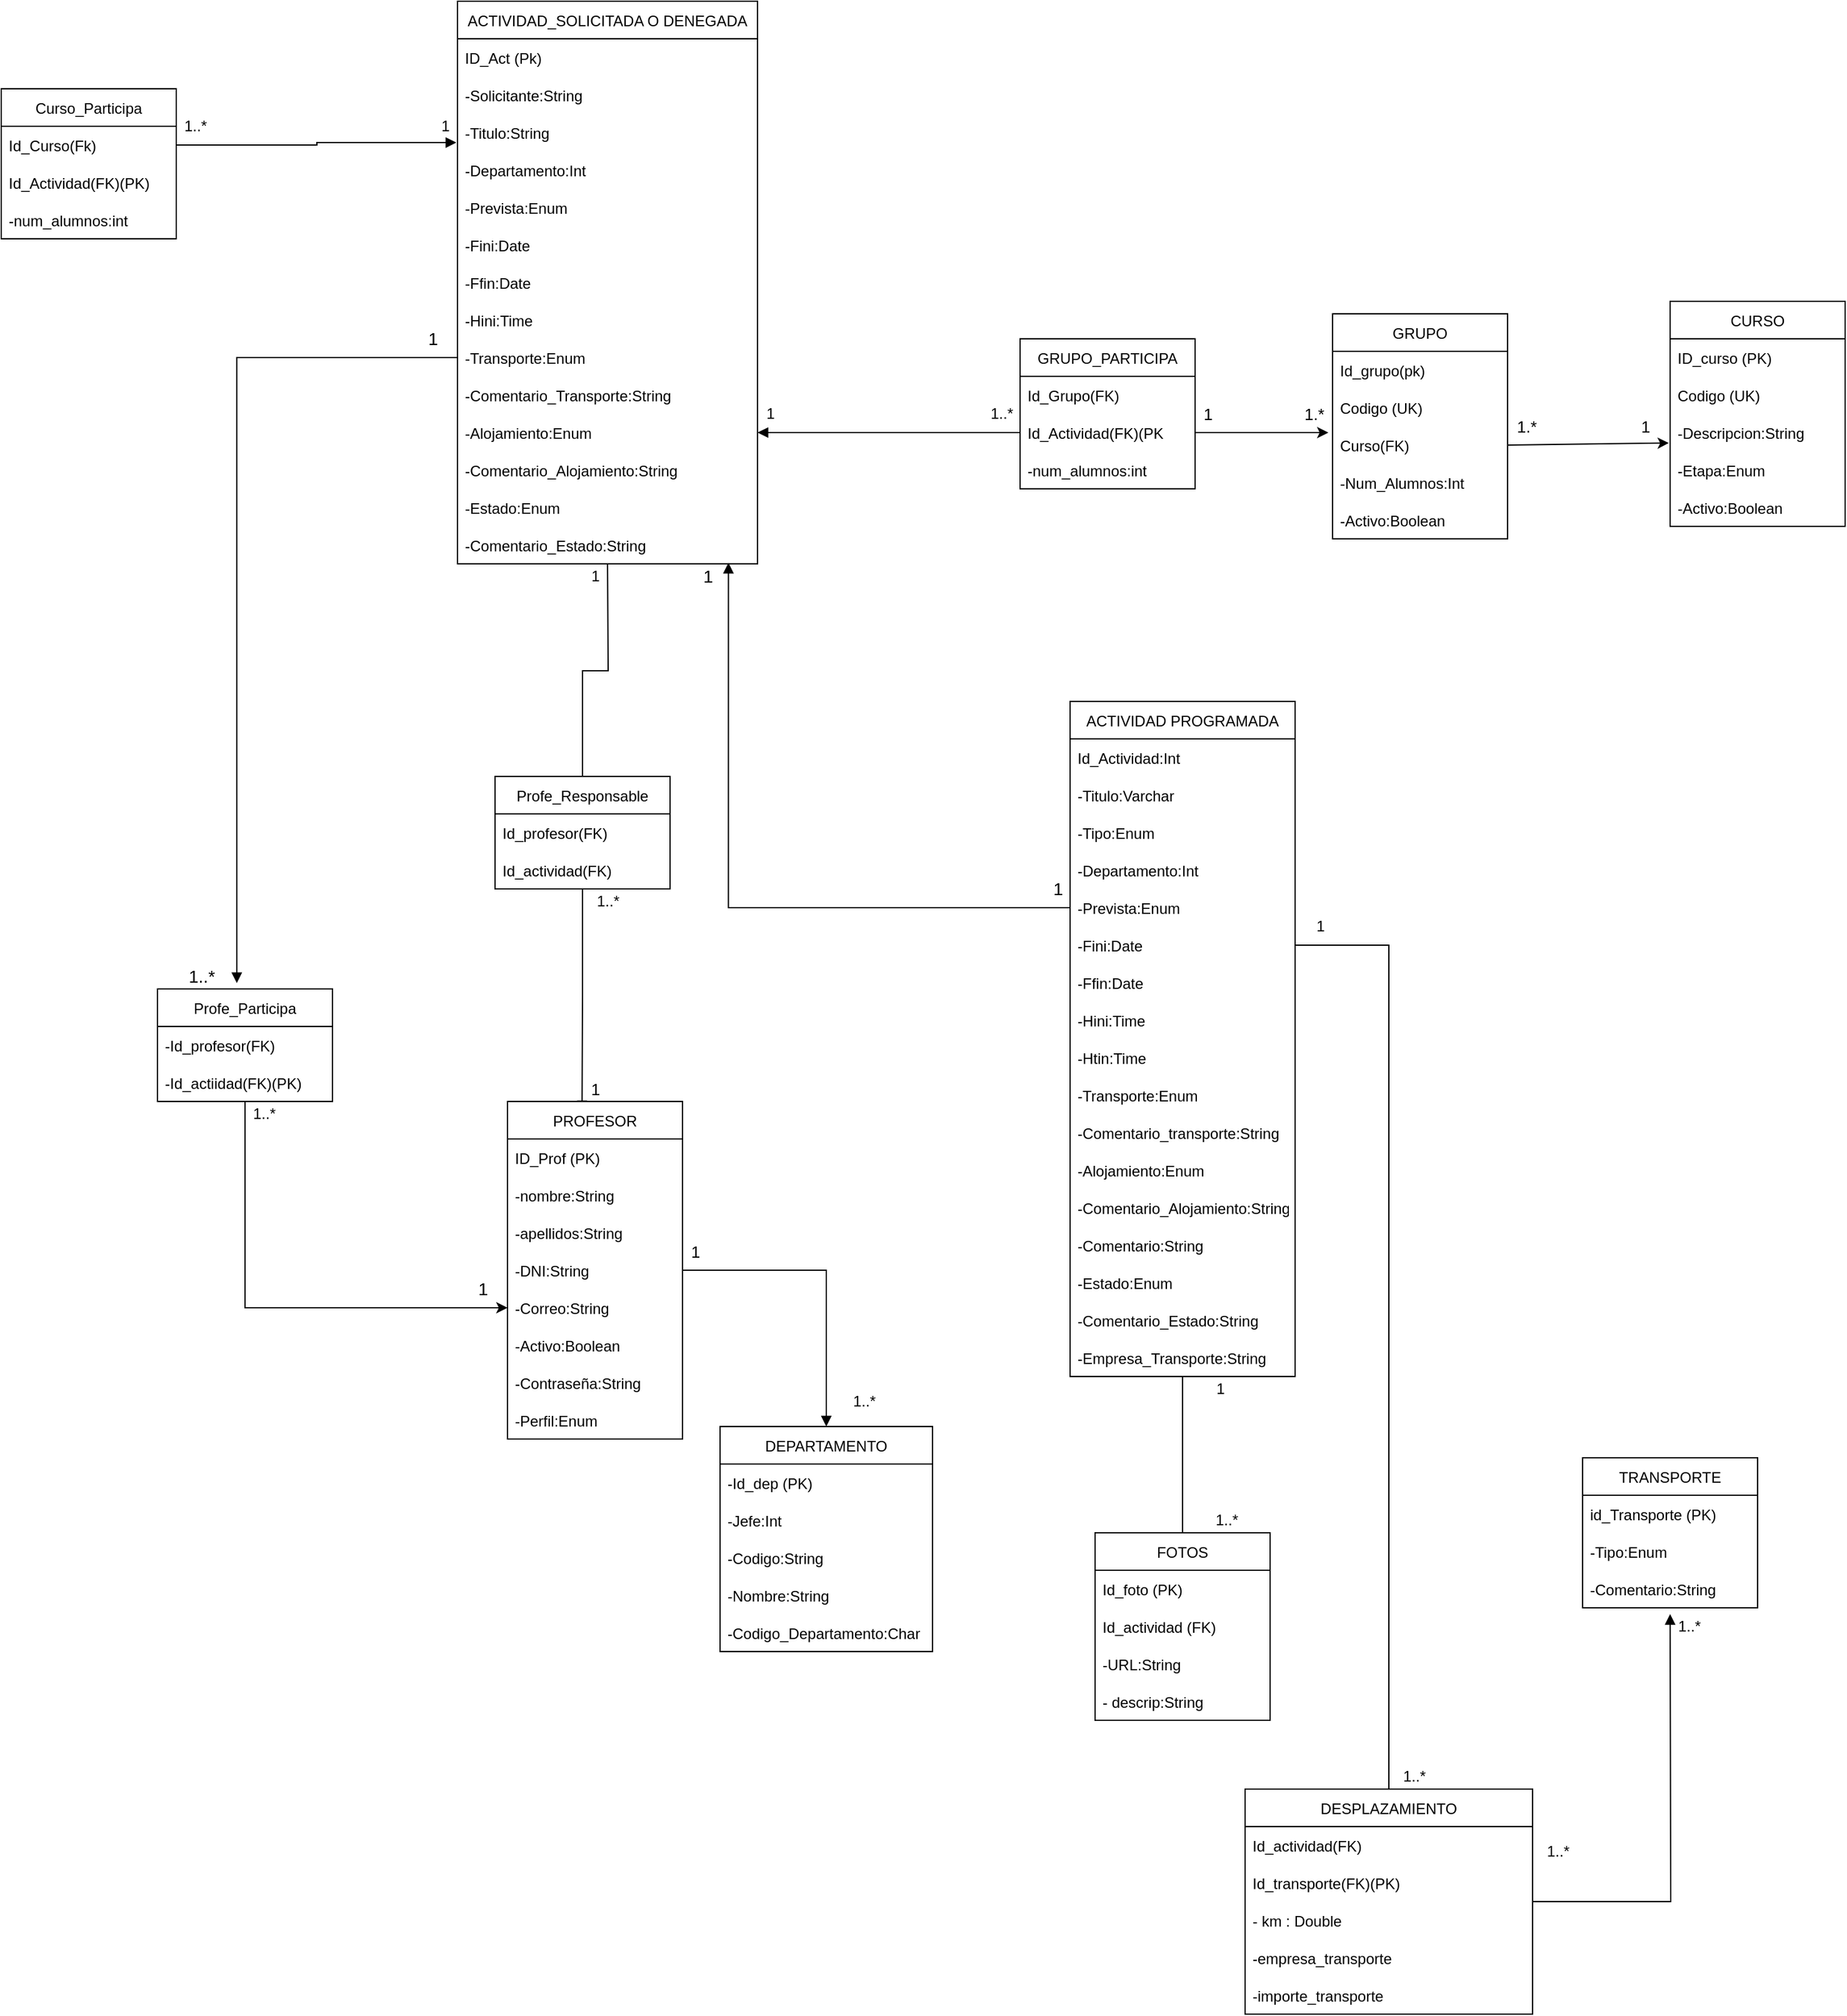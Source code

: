 <mxfile version="19.0.2" type="device"><diagram id="EcZfbgqCAucxASteWoB8" name="Página-1"><mxGraphModel dx="1382" dy="2080" grid="1" gridSize="10" guides="1" tooltips="1" connect="1" arrows="1" fold="1" page="1" pageScale="1" pageWidth="827" pageHeight="1169" math="0" shadow="0"><root><mxCell id="0"/><mxCell id="1" parent="0"/><mxCell id="UGk1fbflg4yQN965mYLT-1" value="PROFESOR" style="swimlane;fontStyle=0;childLayout=stackLayout;horizontal=1;startSize=30;horizontalStack=0;resizeParent=1;resizeParentMax=0;resizeLast=0;collapsible=1;marginBottom=0;" parent="1" vertex="1"><mxGeometry x="-60" y="390" width="140" height="270" as="geometry"/></mxCell><mxCell id="UGk1fbflg4yQN965mYLT-2" value="ID_Prof (PK)" style="text;strokeColor=none;fillColor=none;align=left;verticalAlign=middle;spacingLeft=4;spacingRight=4;overflow=hidden;points=[[0,0.5],[1,0.5]];portConstraint=eastwest;rotatable=0;" parent="UGk1fbflg4yQN965mYLT-1" vertex="1"><mxGeometry y="30" width="140" height="30" as="geometry"/></mxCell><mxCell id="UGk1fbflg4yQN965mYLT-3" value="-nombre:String" style="text;strokeColor=none;fillColor=none;align=left;verticalAlign=middle;spacingLeft=4;spacingRight=4;overflow=hidden;points=[[0,0.5],[1,0.5]];portConstraint=eastwest;rotatable=0;" parent="UGk1fbflg4yQN965mYLT-1" vertex="1"><mxGeometry y="60" width="140" height="30" as="geometry"/></mxCell><mxCell id="UGk1fbflg4yQN965mYLT-4" value="-apellidos:String" style="text;strokeColor=none;fillColor=none;align=left;verticalAlign=middle;spacingLeft=4;spacingRight=4;overflow=hidden;points=[[0,0.5],[1,0.5]];portConstraint=eastwest;rotatable=0;" parent="UGk1fbflg4yQN965mYLT-1" vertex="1"><mxGeometry y="90" width="140" height="30" as="geometry"/></mxCell><mxCell id="UGk1fbflg4yQN965mYLT-5" value="-DNI:String" style="text;strokeColor=none;fillColor=none;align=left;verticalAlign=middle;spacingLeft=4;spacingRight=4;overflow=hidden;points=[[0,0.5],[1,0.5]];portConstraint=eastwest;rotatable=0;" parent="UGk1fbflg4yQN965mYLT-1" vertex="1"><mxGeometry y="120" width="140" height="30" as="geometry"/></mxCell><mxCell id="UGk1fbflg4yQN965mYLT-6" value="-Correo:String" style="text;strokeColor=none;fillColor=none;align=left;verticalAlign=middle;spacingLeft=4;spacingRight=4;overflow=hidden;points=[[0,0.5],[1,0.5]];portConstraint=eastwest;rotatable=0;" parent="UGk1fbflg4yQN965mYLT-1" vertex="1"><mxGeometry y="150" width="140" height="30" as="geometry"/></mxCell><mxCell id="_Gq_29RpFQbnbhVednfR-95" value="-Activo:Boolean" style="text;strokeColor=none;fillColor=none;align=left;verticalAlign=middle;spacingLeft=4;spacingRight=4;overflow=hidden;points=[[0,0.5],[1,0.5]];portConstraint=eastwest;rotatable=0;" parent="UGk1fbflg4yQN965mYLT-1" vertex="1"><mxGeometry y="180" width="140" height="30" as="geometry"/></mxCell><mxCell id="_Gq_29RpFQbnbhVednfR-96" value="-Contraseña:String" style="text;strokeColor=none;fillColor=none;align=left;verticalAlign=middle;spacingLeft=4;spacingRight=4;overflow=hidden;points=[[0,0.5],[1,0.5]];portConstraint=eastwest;rotatable=0;" parent="UGk1fbflg4yQN965mYLT-1" vertex="1"><mxGeometry y="210" width="140" height="30" as="geometry"/></mxCell><mxCell id="_Gq_29RpFQbnbhVednfR-97" value="-Perfil:Enum" style="text;strokeColor=none;fillColor=none;align=left;verticalAlign=middle;spacingLeft=4;spacingRight=4;overflow=hidden;points=[[0,0.5],[1,0.5]];portConstraint=eastwest;rotatable=0;" parent="UGk1fbflg4yQN965mYLT-1" vertex="1"><mxGeometry y="240" width="140" height="30" as="geometry"/></mxCell><mxCell id="UGk1fbflg4yQN965mYLT-7" value="DEPARTAMENTO" style="swimlane;fontStyle=0;childLayout=stackLayout;horizontal=1;startSize=30;horizontalStack=0;resizeParent=1;resizeParentMax=0;resizeLast=0;collapsible=1;marginBottom=0;" parent="1" vertex="1"><mxGeometry x="110" y="650" width="170" height="180" as="geometry"/></mxCell><mxCell id="UGk1fbflg4yQN965mYLT-8" value="-Id_dep (PK)" style="text;strokeColor=none;fillColor=none;align=left;verticalAlign=middle;spacingLeft=4;spacingRight=4;overflow=hidden;points=[[0,0.5],[1,0.5]];portConstraint=eastwest;rotatable=0;" parent="UGk1fbflg4yQN965mYLT-7" vertex="1"><mxGeometry y="30" width="170" height="30" as="geometry"/></mxCell><mxCell id="_Gq_29RpFQbnbhVednfR-139" value="-Jefe:Int" style="text;strokeColor=none;fillColor=none;align=left;verticalAlign=middle;spacingLeft=4;spacingRight=4;overflow=hidden;points=[[0,0.5],[1,0.5]];portConstraint=eastwest;rotatable=0;" parent="UGk1fbflg4yQN965mYLT-7" vertex="1"><mxGeometry y="60" width="170" height="30" as="geometry"/></mxCell><mxCell id="UGk1fbflg4yQN965mYLT-9" value="-Codigo:String" style="text;strokeColor=none;fillColor=none;align=left;verticalAlign=middle;spacingLeft=4;spacingRight=4;overflow=hidden;points=[[0,0.5],[1,0.5]];portConstraint=eastwest;rotatable=0;" parent="UGk1fbflg4yQN965mYLT-7" vertex="1"><mxGeometry y="90" width="170" height="30" as="geometry"/></mxCell><mxCell id="UGk1fbflg4yQN965mYLT-10" value="-Nombre:String" style="text;strokeColor=none;fillColor=none;align=left;verticalAlign=middle;spacingLeft=4;spacingRight=4;overflow=hidden;points=[[0,0.5],[1,0.5]];portConstraint=eastwest;rotatable=0;" parent="UGk1fbflg4yQN965mYLT-7" vertex="1"><mxGeometry y="120" width="170" height="30" as="geometry"/></mxCell><mxCell id="_Gq_29RpFQbnbhVednfR-137" value="-Codigo_Departamento:Char" style="text;strokeColor=none;fillColor=none;align=left;verticalAlign=middle;spacingLeft=4;spacingRight=4;overflow=hidden;points=[[0,0.5],[1,0.5]];portConstraint=eastwest;rotatable=0;" parent="UGk1fbflg4yQN965mYLT-7" vertex="1"><mxGeometry y="150" width="170" height="30" as="geometry"/></mxCell><mxCell id="UGk1fbflg4yQN965mYLT-11" value="GRUPO" style="swimlane;fontStyle=0;childLayout=stackLayout;horizontal=1;startSize=30;horizontalStack=0;resizeParent=1;resizeParentMax=0;resizeLast=0;collapsible=1;marginBottom=0;" parent="1" vertex="1"><mxGeometry x="600" y="-240" width="140" height="180" as="geometry"/></mxCell><mxCell id="UGk1fbflg4yQN965mYLT-13" value="Id_grupo(pk)" style="text;strokeColor=none;fillColor=none;align=left;verticalAlign=middle;spacingLeft=4;spacingRight=4;overflow=hidden;points=[[0,0.5],[1,0.5]];portConstraint=eastwest;rotatable=0;" parent="UGk1fbflg4yQN965mYLT-11" vertex="1"><mxGeometry y="30" width="140" height="30" as="geometry"/></mxCell><mxCell id="UGk1fbflg4yQN965mYLT-12" value="Codigo (UK)" style="text;strokeColor=none;fillColor=none;align=left;verticalAlign=middle;spacingLeft=4;spacingRight=4;overflow=hidden;points=[[0,0.5],[1,0.5]];portConstraint=eastwest;rotatable=0;" parent="UGk1fbflg4yQN965mYLT-11" vertex="1"><mxGeometry y="60" width="140" height="30" as="geometry"/></mxCell><mxCell id="_Gq_29RpFQbnbhVednfR-146" value="Curso(FK)" style="text;strokeColor=none;fillColor=none;align=left;verticalAlign=middle;spacingLeft=4;spacingRight=4;overflow=hidden;points=[[0,0.5],[1,0.5]];portConstraint=eastwest;rotatable=0;" parent="UGk1fbflg4yQN965mYLT-11" vertex="1"><mxGeometry y="90" width="140" height="30" as="geometry"/></mxCell><mxCell id="UGk1fbflg4yQN965mYLT-14" value="-Num_Alumnos:Int" style="text;strokeColor=none;fillColor=none;align=left;verticalAlign=middle;spacingLeft=4;spacingRight=4;overflow=hidden;points=[[0,0.5],[1,0.5]];portConstraint=eastwest;rotatable=0;" parent="UGk1fbflg4yQN965mYLT-11" vertex="1"><mxGeometry y="120" width="140" height="30" as="geometry"/></mxCell><mxCell id="_Gq_29RpFQbnbhVednfR-147" value="-Activo:Boolean" style="text;strokeColor=none;fillColor=none;align=left;verticalAlign=middle;spacingLeft=4;spacingRight=4;overflow=hidden;points=[[0,0.5],[1,0.5]];portConstraint=eastwest;rotatable=0;" parent="UGk1fbflg4yQN965mYLT-11" vertex="1"><mxGeometry y="150" width="140" height="30" as="geometry"/></mxCell><mxCell id="UGk1fbflg4yQN965mYLT-15" value="CURSO" style="swimlane;fontStyle=0;childLayout=stackLayout;horizontal=1;startSize=30;horizontalStack=0;resizeParent=1;resizeParentMax=0;resizeLast=0;collapsible=1;marginBottom=0;" parent="1" vertex="1"><mxGeometry x="870" y="-250" width="140" height="180" as="geometry"/></mxCell><mxCell id="UGk1fbflg4yQN965mYLT-16" value="ID_curso (PK)" style="text;strokeColor=none;fillColor=none;align=left;verticalAlign=middle;spacingLeft=4;spacingRight=4;overflow=hidden;points=[[0,0.5],[1,0.5]];portConstraint=eastwest;rotatable=0;" parent="UGk1fbflg4yQN965mYLT-15" vertex="1"><mxGeometry y="30" width="140" height="30" as="geometry"/></mxCell><mxCell id="UGk1fbflg4yQN965mYLT-17" value="Codigo (UK)" style="text;strokeColor=none;fillColor=none;align=left;verticalAlign=middle;spacingLeft=4;spacingRight=4;overflow=hidden;points=[[0,0.5],[1,0.5]];portConstraint=eastwest;rotatable=0;" parent="UGk1fbflg4yQN965mYLT-15" vertex="1"><mxGeometry y="60" width="140" height="30" as="geometry"/></mxCell><mxCell id="UGk1fbflg4yQN965mYLT-18" value="-Descripcion:String" style="text;strokeColor=none;fillColor=none;align=left;verticalAlign=middle;spacingLeft=4;spacingRight=4;overflow=hidden;points=[[0,0.5],[1,0.5]];portConstraint=eastwest;rotatable=0;" parent="UGk1fbflg4yQN965mYLT-15" vertex="1"><mxGeometry y="90" width="140" height="30" as="geometry"/></mxCell><mxCell id="UGk1fbflg4yQN965mYLT-19" value="-Etapa:Enum" style="text;strokeColor=none;fillColor=none;align=left;verticalAlign=middle;spacingLeft=4;spacingRight=4;overflow=hidden;points=[[0,0.5],[1,0.5]];portConstraint=eastwest;rotatable=0;" parent="UGk1fbflg4yQN965mYLT-15" vertex="1"><mxGeometry y="120" width="140" height="30" as="geometry"/></mxCell><mxCell id="UGk1fbflg4yQN965mYLT-20" value="-Activo:Boolean" style="text;strokeColor=none;fillColor=none;align=left;verticalAlign=middle;spacingLeft=4;spacingRight=4;overflow=hidden;points=[[0,0.5],[1,0.5]];portConstraint=eastwest;rotatable=0;" parent="UGk1fbflg4yQN965mYLT-15" vertex="1"><mxGeometry y="150" width="140" height="30" as="geometry"/></mxCell><mxCell id="eqhgm3CkUmSoKI1QWdlU-21" style="edgeStyle=none;rounded=0;orthogonalLoop=1;jettySize=auto;html=1;entryX=0.5;entryY=0;entryDx=0;entryDy=0;endArrow=baseDash;endFill=0;" edge="1" parent="1" source="UGk1fbflg4yQN965mYLT-22" target="UGk1fbflg4yQN965mYLT-74"><mxGeometry relative="1" as="geometry"/></mxCell><mxCell id="UGk1fbflg4yQN965mYLT-22" value="ACTIVIDAD PROGRAMADA" style="swimlane;fontStyle=0;childLayout=stackLayout;horizontal=1;startSize=30;horizontalStack=0;resizeParent=1;resizeParentMax=0;resizeLast=0;collapsible=1;marginBottom=0;" parent="1" vertex="1"><mxGeometry x="390" y="70" width="180" height="540" as="geometry"/></mxCell><mxCell id="UGk1fbflg4yQN965mYLT-23" value="Id_Actividad:Int" style="text;strokeColor=none;fillColor=none;align=left;verticalAlign=middle;spacingLeft=4;spacingRight=4;overflow=hidden;points=[[0,0.5],[1,0.5]];portConstraint=eastwest;rotatable=0;" parent="UGk1fbflg4yQN965mYLT-22" vertex="1"><mxGeometry y="30" width="180" height="30" as="geometry"/></mxCell><mxCell id="UGk1fbflg4yQN965mYLT-24" value="-Titulo:Varchar" style="text;strokeColor=none;fillColor=none;align=left;verticalAlign=middle;spacingLeft=4;spacingRight=4;overflow=hidden;points=[[0,0.5],[1,0.5]];portConstraint=eastwest;rotatable=0;" parent="UGk1fbflg4yQN965mYLT-22" vertex="1"><mxGeometry y="60" width="180" height="30" as="geometry"/></mxCell><mxCell id="UGk1fbflg4yQN965mYLT-25" value="-Tipo:Enum" style="text;strokeColor=none;fillColor=none;align=left;verticalAlign=middle;spacingLeft=4;spacingRight=4;overflow=hidden;points=[[0,0.5],[1,0.5]];portConstraint=eastwest;rotatable=0;" parent="UGk1fbflg4yQN965mYLT-22" vertex="1"><mxGeometry y="90" width="180" height="30" as="geometry"/></mxCell><mxCell id="UGk1fbflg4yQN965mYLT-26" value="-Departamento:Int" style="text;strokeColor=none;fillColor=none;align=left;verticalAlign=middle;spacingLeft=4;spacingRight=4;overflow=hidden;points=[[0,0.5],[1,0.5]];portConstraint=eastwest;rotatable=0;" parent="UGk1fbflg4yQN965mYLT-22" vertex="1"><mxGeometry y="120" width="180" height="30" as="geometry"/></mxCell><mxCell id="_Gq_29RpFQbnbhVednfR-114" value="-Prevista:Enum" style="text;strokeColor=none;fillColor=none;align=left;verticalAlign=middle;spacingLeft=4;spacingRight=4;overflow=hidden;points=[[0,0.5],[1,0.5]];portConstraint=eastwest;rotatable=0;" parent="UGk1fbflg4yQN965mYLT-22" vertex="1"><mxGeometry y="150" width="180" height="30" as="geometry"/></mxCell><mxCell id="_Gq_29RpFQbnbhVednfR-85" value="-Fini:Date" style="text;strokeColor=none;fillColor=none;align=left;verticalAlign=middle;spacingLeft=4;spacingRight=4;overflow=hidden;points=[[0,0.5],[1,0.5]];portConstraint=eastwest;rotatable=0;" parent="UGk1fbflg4yQN965mYLT-22" vertex="1"><mxGeometry y="180" width="180" height="30" as="geometry"/></mxCell><mxCell id="_Gq_29RpFQbnbhVednfR-115" value="-Ffin:Date" style="text;strokeColor=none;fillColor=none;align=left;verticalAlign=middle;spacingLeft=4;spacingRight=4;overflow=hidden;points=[[0,0.5],[1,0.5]];portConstraint=eastwest;rotatable=0;" parent="UGk1fbflg4yQN965mYLT-22" vertex="1"><mxGeometry y="210" width="180" height="30" as="geometry"/></mxCell><mxCell id="_Gq_29RpFQbnbhVednfR-116" value="-Hini:Time" style="text;strokeColor=none;fillColor=none;align=left;verticalAlign=middle;spacingLeft=4;spacingRight=4;overflow=hidden;points=[[0,0.5],[1,0.5]];portConstraint=eastwest;rotatable=0;" parent="UGk1fbflg4yQN965mYLT-22" vertex="1"><mxGeometry y="240" width="180" height="30" as="geometry"/></mxCell><mxCell id="_Gq_29RpFQbnbhVednfR-119" value="-Htin:Time" style="text;strokeColor=none;fillColor=none;align=left;verticalAlign=middle;spacingLeft=4;spacingRight=4;overflow=hidden;points=[[0,0.5],[1,0.5]];portConstraint=eastwest;rotatable=0;" parent="UGk1fbflg4yQN965mYLT-22" vertex="1"><mxGeometry y="270" width="180" height="30" as="geometry"/></mxCell><mxCell id="_Gq_29RpFQbnbhVednfR-120" value="-Transporte:Enum" style="text;strokeColor=none;fillColor=none;align=left;verticalAlign=middle;spacingLeft=4;spacingRight=4;overflow=hidden;points=[[0,0.5],[1,0.5]];portConstraint=eastwest;rotatable=0;" parent="UGk1fbflg4yQN965mYLT-22" vertex="1"><mxGeometry y="300" width="180" height="30" as="geometry"/></mxCell><mxCell id="_Gq_29RpFQbnbhVednfR-121" value="-Comentario_transporte:String" style="text;strokeColor=none;fillColor=none;align=left;verticalAlign=middle;spacingLeft=4;spacingRight=4;overflow=hidden;points=[[0,0.5],[1,0.5]];portConstraint=eastwest;rotatable=0;" parent="UGk1fbflg4yQN965mYLT-22" vertex="1"><mxGeometry y="330" width="180" height="30" as="geometry"/></mxCell><mxCell id="_Gq_29RpFQbnbhVednfR-122" value="-Alojamiento:Enum" style="text;strokeColor=none;fillColor=none;align=left;verticalAlign=middle;spacingLeft=4;spacingRight=4;overflow=hidden;points=[[0,0.5],[1,0.5]];portConstraint=eastwest;rotatable=0;" parent="UGk1fbflg4yQN965mYLT-22" vertex="1"><mxGeometry y="360" width="180" height="30" as="geometry"/></mxCell><mxCell id="_Gq_29RpFQbnbhVednfR-123" value="-Comentario_Alojamiento:String" style="text;strokeColor=none;fillColor=none;align=left;verticalAlign=middle;spacingLeft=4;spacingRight=4;overflow=hidden;points=[[0,0.5],[1,0.5]];portConstraint=eastwest;rotatable=0;" parent="UGk1fbflg4yQN965mYLT-22" vertex="1"><mxGeometry y="390" width="180" height="30" as="geometry"/></mxCell><mxCell id="_Gq_29RpFQbnbhVednfR-124" value="-Comentario:String" style="text;strokeColor=none;fillColor=none;align=left;verticalAlign=middle;spacingLeft=4;spacingRight=4;overflow=hidden;points=[[0,0.5],[1,0.5]];portConstraint=eastwest;rotatable=0;" parent="UGk1fbflg4yQN965mYLT-22" vertex="1"><mxGeometry y="420" width="180" height="30" as="geometry"/></mxCell><mxCell id="_Gq_29RpFQbnbhVednfR-125" value="-Estado:Enum" style="text;strokeColor=none;fillColor=none;align=left;verticalAlign=middle;spacingLeft=4;spacingRight=4;overflow=hidden;points=[[0,0.5],[1,0.5]];portConstraint=eastwest;rotatable=0;" parent="UGk1fbflg4yQN965mYLT-22" vertex="1"><mxGeometry y="450" width="180" height="30" as="geometry"/></mxCell><mxCell id="_Gq_29RpFQbnbhVednfR-126" value="-Comentario_Estado:String" style="text;strokeColor=none;fillColor=none;align=left;verticalAlign=middle;spacingLeft=4;spacingRight=4;overflow=hidden;points=[[0,0.5],[1,0.5]];portConstraint=eastwest;rotatable=0;" parent="UGk1fbflg4yQN965mYLT-22" vertex="1"><mxGeometry y="480" width="180" height="30" as="geometry"/></mxCell><mxCell id="_Gq_29RpFQbnbhVednfR-127" value="-Empresa_Transporte:String" style="text;strokeColor=none;fillColor=none;align=left;verticalAlign=middle;spacingLeft=4;spacingRight=4;overflow=hidden;points=[[0,0.5],[1,0.5]];portConstraint=eastwest;rotatable=0;" parent="UGk1fbflg4yQN965mYLT-22" vertex="1"><mxGeometry y="510" width="180" height="30" as="geometry"/></mxCell><mxCell id="UGk1fbflg4yQN965mYLT-28" value="TRANSPORTE" style="swimlane;fontStyle=0;childLayout=stackLayout;horizontal=1;startSize=30;horizontalStack=0;resizeParent=1;resizeParentMax=0;resizeLast=0;collapsible=1;marginBottom=0;" parent="1" vertex="1"><mxGeometry x="800" y="675" width="140" height="120" as="geometry"/></mxCell><mxCell id="UGk1fbflg4yQN965mYLT-48" value="id_Transporte (PK)" style="text;strokeColor=none;fillColor=none;align=left;verticalAlign=middle;spacingLeft=4;spacingRight=4;overflow=hidden;points=[[0,0.5],[1,0.5]];portConstraint=eastwest;rotatable=0;" parent="UGk1fbflg4yQN965mYLT-28" vertex="1"><mxGeometry y="30" width="140" height="30" as="geometry"/></mxCell><mxCell id="UGk1fbflg4yQN965mYLT-49" value="-Tipo:Enum" style="text;strokeColor=none;fillColor=none;align=left;verticalAlign=middle;spacingLeft=4;spacingRight=4;overflow=hidden;points=[[0,0.5],[1,0.5]];portConstraint=eastwest;rotatable=0;" parent="UGk1fbflg4yQN965mYLT-28" vertex="1"><mxGeometry y="60" width="140" height="30" as="geometry"/></mxCell><mxCell id="_Gq_29RpFQbnbhVednfR-39" value="-Comentario:String" style="text;strokeColor=none;fillColor=none;align=left;verticalAlign=middle;spacingLeft=4;spacingRight=4;overflow=hidden;points=[[0,0.5],[1,0.5]];portConstraint=eastwest;rotatable=0;" parent="UGk1fbflg4yQN965mYLT-28" vertex="1"><mxGeometry y="90" width="140" height="30" as="geometry"/></mxCell><mxCell id="UGk1fbflg4yQN965mYLT-36" value="ACTIVIDAD_SOLICITADA O DENEGADA" style="swimlane;fontStyle=0;childLayout=stackLayout;horizontal=1;startSize=30;horizontalStack=0;resizeParent=1;resizeParentMax=0;resizeLast=0;collapsible=1;marginBottom=0;" parent="1" vertex="1"><mxGeometry x="-100" y="-490" width="240" height="450" as="geometry"/></mxCell><mxCell id="UGk1fbflg4yQN965mYLT-83" value="ID_Act (Pk)" style="text;strokeColor=none;fillColor=none;align=left;verticalAlign=middle;spacingLeft=4;spacingRight=4;overflow=hidden;points=[[0,0.5],[1,0.5]];portConstraint=eastwest;rotatable=0;" parent="UGk1fbflg4yQN965mYLT-36" vertex="1"><mxGeometry y="30" width="240" height="30" as="geometry"/></mxCell><mxCell id="_Gq_29RpFQbnbhVednfR-98" value="-Solicitante:String" style="text;strokeColor=none;fillColor=none;align=left;verticalAlign=middle;spacingLeft=4;spacingRight=4;overflow=hidden;points=[[0,0.5],[1,0.5]];portConstraint=eastwest;rotatable=0;" parent="UGk1fbflg4yQN965mYLT-36" vertex="1"><mxGeometry y="60" width="240" height="30" as="geometry"/></mxCell><mxCell id="_Gq_29RpFQbnbhVednfR-99" value="-Titulo:String" style="text;strokeColor=none;fillColor=none;align=left;verticalAlign=middle;spacingLeft=4;spacingRight=4;overflow=hidden;points=[[0,0.5],[1,0.5]];portConstraint=eastwest;rotatable=0;" parent="UGk1fbflg4yQN965mYLT-36" vertex="1"><mxGeometry y="90" width="240" height="30" as="geometry"/></mxCell><mxCell id="_Gq_29RpFQbnbhVednfR-100" value="-Departamento:Int" style="text;strokeColor=none;fillColor=none;align=left;verticalAlign=middle;spacingLeft=4;spacingRight=4;overflow=hidden;points=[[0,0.5],[1,0.5]];portConstraint=eastwest;rotatable=0;" parent="UGk1fbflg4yQN965mYLT-36" vertex="1"><mxGeometry y="120" width="240" height="30" as="geometry"/></mxCell><mxCell id="_Gq_29RpFQbnbhVednfR-101" value="-Prevista:Enum" style="text;strokeColor=none;fillColor=none;align=left;verticalAlign=middle;spacingLeft=4;spacingRight=4;overflow=hidden;points=[[0,0.5],[1,0.5]];portConstraint=eastwest;rotatable=0;" parent="UGk1fbflg4yQN965mYLT-36" vertex="1"><mxGeometry y="150" width="240" height="30" as="geometry"/></mxCell><mxCell id="_Gq_29RpFQbnbhVednfR-102" value="-Fini:Date" style="text;strokeColor=none;fillColor=none;align=left;verticalAlign=middle;spacingLeft=4;spacingRight=4;overflow=hidden;points=[[0,0.5],[1,0.5]];portConstraint=eastwest;rotatable=0;" parent="UGk1fbflg4yQN965mYLT-36" vertex="1"><mxGeometry y="180" width="240" height="30" as="geometry"/></mxCell><mxCell id="_Gq_29RpFQbnbhVednfR-103" value="-Ffin:Date" style="text;strokeColor=none;fillColor=none;align=left;verticalAlign=middle;spacingLeft=4;spacingRight=4;overflow=hidden;points=[[0,0.5],[1,0.5]];portConstraint=eastwest;rotatable=0;" parent="UGk1fbflg4yQN965mYLT-36" vertex="1"><mxGeometry y="210" width="240" height="30" as="geometry"/></mxCell><mxCell id="_Gq_29RpFQbnbhVednfR-105" value="-Hini:Time" style="text;strokeColor=none;fillColor=none;align=left;verticalAlign=middle;spacingLeft=4;spacingRight=4;overflow=hidden;points=[[0,0.5],[1,0.5]];portConstraint=eastwest;rotatable=0;" parent="UGk1fbflg4yQN965mYLT-36" vertex="1"><mxGeometry y="240" width="240" height="30" as="geometry"/></mxCell><mxCell id="_Gq_29RpFQbnbhVednfR-106" value="-Transporte:Enum" style="text;strokeColor=none;fillColor=none;align=left;verticalAlign=middle;spacingLeft=4;spacingRight=4;overflow=hidden;points=[[0,0.5],[1,0.5]];portConstraint=eastwest;rotatable=0;" parent="UGk1fbflg4yQN965mYLT-36" vertex="1"><mxGeometry y="270" width="240" height="30" as="geometry"/></mxCell><mxCell id="_Gq_29RpFQbnbhVednfR-107" value="-Comentario_Transporte:String" style="text;strokeColor=none;fillColor=none;align=left;verticalAlign=middle;spacingLeft=4;spacingRight=4;overflow=hidden;points=[[0,0.5],[1,0.5]];portConstraint=eastwest;rotatable=0;" parent="UGk1fbflg4yQN965mYLT-36" vertex="1"><mxGeometry y="300" width="240" height="30" as="geometry"/></mxCell><mxCell id="_Gq_29RpFQbnbhVednfR-108" value="-Alojamiento:Enum" style="text;strokeColor=none;fillColor=none;align=left;verticalAlign=middle;spacingLeft=4;spacingRight=4;overflow=hidden;points=[[0,0.5],[1,0.5]];portConstraint=eastwest;rotatable=0;" parent="UGk1fbflg4yQN965mYLT-36" vertex="1"><mxGeometry y="330" width="240" height="30" as="geometry"/></mxCell><mxCell id="_Gq_29RpFQbnbhVednfR-109" value="-Comentario_Alojamiento:String" style="text;strokeColor=none;fillColor=none;align=left;verticalAlign=middle;spacingLeft=4;spacingRight=4;overflow=hidden;points=[[0,0.5],[1,0.5]];portConstraint=eastwest;rotatable=0;" parent="UGk1fbflg4yQN965mYLT-36" vertex="1"><mxGeometry y="360" width="240" height="30" as="geometry"/></mxCell><mxCell id="_Gq_29RpFQbnbhVednfR-110" value="-Estado:Enum" style="text;strokeColor=none;fillColor=none;align=left;verticalAlign=middle;spacingLeft=4;spacingRight=4;overflow=hidden;points=[[0,0.5],[1,0.5]];portConstraint=eastwest;rotatable=0;" parent="UGk1fbflg4yQN965mYLT-36" vertex="1"><mxGeometry y="390" width="240" height="30" as="geometry"/></mxCell><mxCell id="_Gq_29RpFQbnbhVednfR-111" value="-Comentario_Estado:String" style="text;strokeColor=none;fillColor=none;align=left;verticalAlign=middle;spacingLeft=4;spacingRight=4;overflow=hidden;points=[[0,0.5],[1,0.5]];portConstraint=eastwest;rotatable=0;" parent="UGk1fbflg4yQN965mYLT-36" vertex="1"><mxGeometry y="420" width="240" height="30" as="geometry"/></mxCell><mxCell id="UGk1fbflg4yQN965mYLT-74" value="FOTOS" style="swimlane;fontStyle=0;childLayout=stackLayout;horizontal=1;startSize=30;horizontalStack=0;resizeParent=1;resizeParentMax=0;resizeLast=0;collapsible=1;marginBottom=0;" parent="1" vertex="1"><mxGeometry x="410" y="735" width="140" height="150" as="geometry"/></mxCell><mxCell id="_Gq_29RpFQbnbhVednfR-8" value="Id_foto (PK)" style="text;strokeColor=none;fillColor=none;align=left;verticalAlign=middle;spacingLeft=4;spacingRight=4;overflow=hidden;points=[[0,0.5],[1,0.5]];portConstraint=eastwest;rotatable=0;" parent="UGk1fbflg4yQN965mYLT-74" vertex="1"><mxGeometry y="30" width="140" height="30" as="geometry"/></mxCell><mxCell id="_Gq_29RpFQbnbhVednfR-9" value="Id_actividad (FK)" style="text;strokeColor=none;fillColor=none;align=left;verticalAlign=middle;spacingLeft=4;spacingRight=4;overflow=hidden;points=[[0,0.5],[1,0.5]];portConstraint=eastwest;rotatable=0;" parent="UGk1fbflg4yQN965mYLT-74" vertex="1"><mxGeometry y="60" width="140" height="30" as="geometry"/></mxCell><mxCell id="UGk1fbflg4yQN965mYLT-75" value="-URL:String" style="text;strokeColor=none;fillColor=none;align=left;verticalAlign=middle;spacingLeft=4;spacingRight=4;overflow=hidden;points=[[0,0.5],[1,0.5]];portConstraint=eastwest;rotatable=0;" parent="UGk1fbflg4yQN965mYLT-74" vertex="1"><mxGeometry y="90" width="140" height="30" as="geometry"/></mxCell><mxCell id="UGk1fbflg4yQN965mYLT-76" value="- descrip:String" style="text;strokeColor=none;fillColor=none;align=left;verticalAlign=middle;spacingLeft=4;spacingRight=4;overflow=hidden;points=[[0,0.5],[1,0.5]];portConstraint=eastwest;rotatable=0;" parent="UGk1fbflg4yQN965mYLT-74" vertex="1"><mxGeometry y="120" width="140" height="30" as="geometry"/></mxCell><mxCell id="_Gq_29RpFQbnbhVednfR-81" style="edgeStyle=orthogonalEdgeStyle;rounded=0;orthogonalLoop=1;jettySize=auto;html=1;entryX=0.426;entryY=-0.001;entryDx=0;entryDy=0;entryPerimeter=0;endArrow=baseDash;endFill=0;" parent="1" source="_Gq_29RpFQbnbhVednfR-1" target="UGk1fbflg4yQN965mYLT-1" edge="1"><mxGeometry relative="1" as="geometry"/></mxCell><mxCell id="_Gq_29RpFQbnbhVednfR-82" style="edgeStyle=orthogonalEdgeStyle;rounded=0;orthogonalLoop=1;jettySize=auto;html=1;entryX=0.5;entryY=1;entryDx=0;entryDy=0;entryPerimeter=0;endArrow=baseDash;endFill=0;" parent="1" source="_Gq_29RpFQbnbhVednfR-1" edge="1"><mxGeometry relative="1" as="geometry"><mxPoint x="20" y="-40" as="targetPoint"/></mxGeometry></mxCell><mxCell id="_Gq_29RpFQbnbhVednfR-1" value="Profe_Responsable" style="swimlane;fontStyle=0;childLayout=stackLayout;horizontal=1;startSize=30;horizontalStack=0;resizeParent=1;resizeParentMax=0;resizeLast=0;collapsible=1;marginBottom=0;" parent="1" vertex="1"><mxGeometry x="-70" y="130" width="140" height="90" as="geometry"/></mxCell><mxCell id="_Gq_29RpFQbnbhVednfR-2" value="Id_profesor(FK)" style="text;strokeColor=none;fillColor=none;align=left;verticalAlign=middle;spacingLeft=4;spacingRight=4;overflow=hidden;points=[[0,0.5],[1,0.5]];portConstraint=eastwest;rotatable=0;" parent="_Gq_29RpFQbnbhVednfR-1" vertex="1"><mxGeometry y="30" width="140" height="30" as="geometry"/></mxCell><mxCell id="_Gq_29RpFQbnbhVednfR-4" value="Id_actividad(FK)" style="text;strokeColor=none;fillColor=none;align=left;verticalAlign=middle;spacingLeft=4;spacingRight=4;overflow=hidden;points=[[0,0.5],[1,0.5]];portConstraint=eastwest;rotatable=0;" parent="_Gq_29RpFQbnbhVednfR-1" vertex="1"><mxGeometry y="60" width="140" height="30" as="geometry"/></mxCell><mxCell id="_Gq_29RpFQbnbhVednfR-12" value="Curso_Participa" style="swimlane;fontStyle=0;childLayout=stackLayout;horizontal=1;startSize=30;horizontalStack=0;resizeParent=1;resizeParentMax=0;resizeLast=0;collapsible=1;marginBottom=0;" parent="1" vertex="1"><mxGeometry x="-465" y="-420" width="140" height="120" as="geometry"/></mxCell><mxCell id="_Gq_29RpFQbnbhVednfR-13" value="Id_Curso(Fk)" style="text;strokeColor=none;fillColor=none;align=left;verticalAlign=middle;spacingLeft=4;spacingRight=4;overflow=hidden;points=[[0,0.5],[1,0.5]];portConstraint=eastwest;rotatable=0;" parent="_Gq_29RpFQbnbhVednfR-12" vertex="1"><mxGeometry y="30" width="140" height="30" as="geometry"/></mxCell><mxCell id="_Gq_29RpFQbnbhVednfR-14" value="Id_Actividad(FK)(PK)" style="text;strokeColor=none;fillColor=none;align=left;verticalAlign=middle;spacingLeft=4;spacingRight=4;overflow=hidden;points=[[0,0.5],[1,0.5]];portConstraint=eastwest;rotatable=0;" parent="_Gq_29RpFQbnbhVednfR-12" vertex="1"><mxGeometry y="60" width="140" height="30" as="geometry"/></mxCell><mxCell id="eqhgm3CkUmSoKI1QWdlU-11" value="-num_alumnos:int" style="text;strokeColor=none;fillColor=none;align=left;verticalAlign=middle;spacingLeft=4;spacingRight=4;overflow=hidden;points=[[0,0.5],[1,0.5]];portConstraint=eastwest;rotatable=0;" vertex="1" parent="_Gq_29RpFQbnbhVednfR-12"><mxGeometry y="90" width="140" height="30" as="geometry"/></mxCell><mxCell id="_Gq_29RpFQbnbhVednfR-33" style="edgeStyle=orthogonalEdgeStyle;rounded=0;orthogonalLoop=1;jettySize=auto;html=1;" parent="1" source="_Gq_29RpFQbnbhVednfR-16" target="UGk1fbflg4yQN965mYLT-6" edge="1"><mxGeometry relative="1" as="geometry"/></mxCell><mxCell id="_Gq_29RpFQbnbhVednfR-16" value="Profe_Participa" style="swimlane;fontStyle=0;childLayout=stackLayout;horizontal=1;startSize=30;horizontalStack=0;resizeParent=1;resizeParentMax=0;resizeLast=0;collapsible=1;marginBottom=0;" parent="1" vertex="1"><mxGeometry x="-340" y="300" width="140" height="90" as="geometry"/></mxCell><mxCell id="_Gq_29RpFQbnbhVednfR-17" value="-Id_profesor(FK)" style="text;strokeColor=none;fillColor=none;align=left;verticalAlign=middle;spacingLeft=4;spacingRight=4;overflow=hidden;points=[[0,0.5],[1,0.5]];portConstraint=eastwest;rotatable=0;" parent="_Gq_29RpFQbnbhVednfR-16" vertex="1"><mxGeometry y="30" width="140" height="30" as="geometry"/></mxCell><mxCell id="_Gq_29RpFQbnbhVednfR-18" value="-Id_actiidad(FK)(PK)" style="text;strokeColor=none;fillColor=none;align=left;verticalAlign=middle;spacingLeft=4;spacingRight=4;overflow=hidden;points=[[0,0.5],[1,0.5]];portConstraint=eastwest;rotatable=0;" parent="_Gq_29RpFQbnbhVednfR-16" vertex="1"><mxGeometry y="60" width="140" height="30" as="geometry"/></mxCell><mxCell id="_Gq_29RpFQbnbhVednfR-31" style="edgeStyle=orthogonalEdgeStyle;rounded=0;orthogonalLoop=1;jettySize=auto;html=1;exitX=0.5;exitY=0;exitDx=0;exitDy=0;entryX=1;entryY=0.5;entryDx=0;entryDy=0;endArrow=baseDash;endFill=0;" parent="1" source="_Gq_29RpFQbnbhVednfR-24" target="_Gq_29RpFQbnbhVednfR-85" edge="1"><mxGeometry relative="1" as="geometry"><mxPoint x="590" y="590" as="targetPoint"/></mxGeometry></mxCell><mxCell id="_Gq_29RpFQbnbhVednfR-60" style="edgeStyle=orthogonalEdgeStyle;rounded=0;orthogonalLoop=1;jettySize=auto;html=1;endArrow=block;endFill=1;" parent="1" source="_Gq_29RpFQbnbhVednfR-24" edge="1"><mxGeometry relative="1" as="geometry"><mxPoint x="870" y="800" as="targetPoint"/></mxGeometry></mxCell><mxCell id="_Gq_29RpFQbnbhVednfR-24" value="DESPLAZAMIENTO" style="swimlane;fontStyle=0;childLayout=stackLayout;horizontal=1;startSize=30;horizontalStack=0;resizeParent=1;resizeParentMax=0;resizeLast=0;collapsible=1;marginBottom=0;" parent="1" vertex="1"><mxGeometry x="530" y="940" width="230" height="180" as="geometry"/></mxCell><mxCell id="_Gq_29RpFQbnbhVednfR-25" value="Id_actividad(FK)" style="text;strokeColor=none;fillColor=none;align=left;verticalAlign=middle;spacingLeft=4;spacingRight=4;overflow=hidden;points=[[0,0.5],[1,0.5]];portConstraint=eastwest;rotatable=0;" parent="_Gq_29RpFQbnbhVednfR-24" vertex="1"><mxGeometry y="30" width="230" height="30" as="geometry"/></mxCell><mxCell id="_Gq_29RpFQbnbhVednfR-26" value="Id_transporte(FK)(PK)" style="text;strokeColor=none;fillColor=none;align=left;verticalAlign=middle;spacingLeft=4;spacingRight=4;overflow=hidden;points=[[0,0.5],[1,0.5]];portConstraint=eastwest;rotatable=0;" parent="_Gq_29RpFQbnbhVednfR-24" vertex="1"><mxGeometry y="60" width="230" height="30" as="geometry"/></mxCell><mxCell id="_Gq_29RpFQbnbhVednfR-27" value="- km : Double" style="text;strokeColor=none;fillColor=none;align=left;verticalAlign=middle;spacingLeft=4;spacingRight=4;overflow=hidden;points=[[0,0.5],[1,0.5]];portConstraint=eastwest;rotatable=0;" parent="_Gq_29RpFQbnbhVednfR-24" vertex="1"><mxGeometry y="90" width="230" height="30" as="geometry"/></mxCell><mxCell id="eqhgm3CkUmSoKI1QWdlU-12" value="-empresa_transporte" style="text;strokeColor=none;fillColor=none;align=left;verticalAlign=middle;spacingLeft=4;spacingRight=4;overflow=hidden;points=[[0,0.5],[1,0.5]];portConstraint=eastwest;rotatable=0;" vertex="1" parent="_Gq_29RpFQbnbhVednfR-24"><mxGeometry y="120" width="230" height="30" as="geometry"/></mxCell><mxCell id="eqhgm3CkUmSoKI1QWdlU-13" value="-importe_transporte" style="text;strokeColor=none;fillColor=none;align=left;verticalAlign=middle;spacingLeft=4;spacingRight=4;overflow=hidden;points=[[0,0.5],[1,0.5]];portConstraint=eastwest;rotatable=0;" vertex="1" parent="_Gq_29RpFQbnbhVednfR-24"><mxGeometry y="150" width="230" height="30" as="geometry"/></mxCell><mxCell id="_Gq_29RpFQbnbhVednfR-40" value="GRUPO_PARTICIPA" style="swimlane;fontStyle=0;childLayout=stackLayout;horizontal=1;startSize=30;horizontalStack=0;resizeParent=1;resizeParentMax=0;resizeLast=0;collapsible=1;marginBottom=0;" parent="1" vertex="1"><mxGeometry x="350" y="-220" width="140" height="120" as="geometry"/></mxCell><mxCell id="_Gq_29RpFQbnbhVednfR-41" value="Id_Grupo(FK)" style="text;strokeColor=none;fillColor=none;align=left;verticalAlign=middle;spacingLeft=4;spacingRight=4;overflow=hidden;points=[[0,0.5],[1,0.5]];portConstraint=eastwest;rotatable=0;" parent="_Gq_29RpFQbnbhVednfR-40" vertex="1"><mxGeometry y="30" width="140" height="30" as="geometry"/></mxCell><mxCell id="_Gq_29RpFQbnbhVednfR-42" value="Id_Actividad(FK)(PK" style="text;strokeColor=none;fillColor=none;align=left;verticalAlign=middle;spacingLeft=4;spacingRight=4;overflow=hidden;points=[[0,0.5],[1,0.5]];portConstraint=eastwest;rotatable=0;" parent="_Gq_29RpFQbnbhVednfR-40" vertex="1"><mxGeometry y="60" width="140" height="30" as="geometry"/></mxCell><mxCell id="eqhgm3CkUmSoKI1QWdlU-14" value="-num_alumnos:int" style="text;strokeColor=none;fillColor=none;align=left;verticalAlign=middle;spacingLeft=4;spacingRight=4;overflow=hidden;points=[[0,0.5],[1,0.5]];portConstraint=eastwest;rotatable=0;" vertex="1" parent="_Gq_29RpFQbnbhVednfR-40"><mxGeometry y="90" width="140" height="30" as="geometry"/></mxCell><mxCell id="_Gq_29RpFQbnbhVednfR-51" style="edgeStyle=orthogonalEdgeStyle;rounded=0;orthogonalLoop=1;jettySize=auto;html=1;endArrow=block;endFill=1;" parent="1" source="UGk1fbflg4yQN965mYLT-5" target="UGk1fbflg4yQN965mYLT-7" edge="1"><mxGeometry relative="1" as="geometry"/></mxCell><mxCell id="_Gq_29RpFQbnbhVednfR-52" value="1..*" style="text;html=1;align=center;verticalAlign=middle;resizable=0;points=[];autosize=1;strokeColor=none;fillColor=none;" parent="1" vertex="1"><mxGeometry x="210" y="620" width="30" height="20" as="geometry"/></mxCell><mxCell id="_Gq_29RpFQbnbhVednfR-53" value="&lt;font style=&quot;font-size: 13px;&quot;&gt;1&lt;/font&gt;" style="text;html=1;align=center;verticalAlign=middle;resizable=0;points=[];autosize=1;strokeColor=none;fillColor=none;" parent="1" vertex="1"><mxGeometry x="80" y="500" width="20" height="20" as="geometry"/></mxCell><mxCell id="_Gq_29RpFQbnbhVednfR-56" value="1..*" style="text;html=1;align=center;verticalAlign=middle;resizable=0;points=[];autosize=1;strokeColor=none;fillColor=none;" parent="1" vertex="1"><mxGeometry x="-270" y="390" width="30" height="20" as="geometry"/></mxCell><mxCell id="_Gq_29RpFQbnbhVednfR-59" value="&lt;font style=&quot;font-size: 13px;&quot;&gt;1&lt;/font&gt;" style="text;html=1;align=center;verticalAlign=middle;resizable=0;points=[];autosize=1;strokeColor=none;fillColor=none;" parent="1" vertex="1"><mxGeometry y="370" width="20" height="20" as="geometry"/></mxCell><mxCell id="_Gq_29RpFQbnbhVednfR-61" value="1..*" style="text;html=1;align=center;verticalAlign=middle;resizable=0;points=[];autosize=1;strokeColor=none;fillColor=none;" parent="1" vertex="1"><mxGeometry x="765" y="980" width="30" height="20" as="geometry"/></mxCell><mxCell id="_Gq_29RpFQbnbhVednfR-62" value="1..*" style="text;html=1;align=center;verticalAlign=middle;resizable=0;points=[];autosize=1;strokeColor=none;fillColor=none;" parent="1" vertex="1"><mxGeometry x="870" y="800" width="30" height="20" as="geometry"/></mxCell><mxCell id="_Gq_29RpFQbnbhVednfR-64" value="1..*" style="text;html=1;align=center;verticalAlign=middle;resizable=0;points=[];autosize=1;strokeColor=none;fillColor=none;" parent="1" vertex="1"><mxGeometry x="500" y="715" width="30" height="20" as="geometry"/></mxCell><mxCell id="_Gq_29RpFQbnbhVednfR-66" value="1" style="text;html=1;align=center;verticalAlign=middle;resizable=0;points=[];autosize=1;strokeColor=none;fillColor=none;" parent="1" vertex="1"><mxGeometry x="500" y="610" width="20" height="20" as="geometry"/></mxCell><mxCell id="_Gq_29RpFQbnbhVednfR-67" value="1..*" style="text;html=1;align=center;verticalAlign=middle;resizable=0;points=[];autosize=1;strokeColor=none;fillColor=none;" parent="1" vertex="1"><mxGeometry x="650" y="920" width="30" height="20" as="geometry"/></mxCell><mxCell id="_Gq_29RpFQbnbhVednfR-68" value="1" style="text;html=1;align=center;verticalAlign=middle;resizable=0;points=[];autosize=1;strokeColor=none;fillColor=none;" parent="1" vertex="1"><mxGeometry x="580" y="240" width="20" height="20" as="geometry"/></mxCell><mxCell id="_Gq_29RpFQbnbhVednfR-70" value="1..*" style="text;html=1;align=center;verticalAlign=middle;resizable=0;points=[];autosize=1;strokeColor=none;fillColor=none;" parent="1" vertex="1"><mxGeometry x="-325" y="-400" width="30" height="20" as="geometry"/></mxCell><mxCell id="_Gq_29RpFQbnbhVednfR-71" value="1" style="text;html=1;align=center;verticalAlign=middle;resizable=0;points=[];autosize=1;strokeColor=none;fillColor=none;" parent="1" vertex="1"><mxGeometry x="-120" y="-400" width="20" height="20" as="geometry"/></mxCell><mxCell id="_Gq_29RpFQbnbhVednfR-72" value="1..*" style="text;html=1;align=center;verticalAlign=middle;resizable=0;points=[];autosize=1;strokeColor=none;fillColor=none;" parent="1" vertex="1"><mxGeometry x="5" y="220" width="30" height="20" as="geometry"/></mxCell><mxCell id="_Gq_29RpFQbnbhVednfR-83" value="1" style="text;html=1;align=center;verticalAlign=middle;resizable=0;points=[];autosize=1;strokeColor=none;fillColor=none;" parent="1" vertex="1"><mxGeometry y="-40" width="20" height="20" as="geometry"/></mxCell><mxCell id="_Gq_29RpFQbnbhVednfR-90" value="&lt;font style=&quot;font-size: 14px;&quot;&gt;1&lt;/font&gt;" style="text;html=1;align=center;verticalAlign=middle;resizable=0;points=[];autosize=1;strokeColor=none;fillColor=none;" parent="1" vertex="1"><mxGeometry x="90" y="-40" width="20" height="20" as="geometry"/></mxCell><mxCell id="_Gq_29RpFQbnbhVednfR-91" value="1" style="text;html=1;align=center;verticalAlign=middle;resizable=0;points=[];autosize=1;strokeColor=none;fillColor=none;" parent="1" vertex="1"><mxGeometry x="140" y="-170" width="20" height="20" as="geometry"/></mxCell><mxCell id="_Gq_29RpFQbnbhVednfR-92" value="1..*" style="text;html=1;align=center;verticalAlign=middle;resizable=0;points=[];autosize=1;strokeColor=none;fillColor=none;" parent="1" vertex="1"><mxGeometry x="320" y="-170" width="30" height="20" as="geometry"/></mxCell><mxCell id="_Gq_29RpFQbnbhVednfR-104" style="edgeStyle=orthogonalEdgeStyle;rounded=0;orthogonalLoop=1;jettySize=auto;html=1;entryX=-0.004;entryY=0.767;entryDx=0;entryDy=0;entryPerimeter=0;endArrow=block;endFill=1;" parent="1" source="_Gq_29RpFQbnbhVednfR-13" target="_Gq_29RpFQbnbhVednfR-99" edge="1"><mxGeometry relative="1" as="geometry"/></mxCell><mxCell id="_Gq_29RpFQbnbhVednfR-112" style="edgeStyle=orthogonalEdgeStyle;rounded=0;orthogonalLoop=1;jettySize=auto;html=1;entryX=1;entryY=0.5;entryDx=0;entryDy=0;endArrow=block;endFill=1;" parent="1" source="_Gq_29RpFQbnbhVednfR-42" target="_Gq_29RpFQbnbhVednfR-108" edge="1"><mxGeometry relative="1" as="geometry"/></mxCell><mxCell id="_Gq_29RpFQbnbhVednfR-130" style="edgeStyle=orthogonalEdgeStyle;rounded=0;orthogonalLoop=1;jettySize=auto;html=1;entryX=0.903;entryY=0.972;entryDx=0;entryDy=0;entryPerimeter=0;endArrow=block;endFill=1;" parent="1" source="_Gq_29RpFQbnbhVednfR-114" target="_Gq_29RpFQbnbhVednfR-111" edge="1"><mxGeometry relative="1" as="geometry"/></mxCell><mxCell id="_Gq_29RpFQbnbhVednfR-131" style="edgeStyle=orthogonalEdgeStyle;rounded=0;orthogonalLoop=1;jettySize=auto;html=1;entryX=0.453;entryY=-0.052;entryDx=0;entryDy=0;entryPerimeter=0;fontSize=14;endArrow=block;endFill=1;" parent="1" source="_Gq_29RpFQbnbhVednfR-106" target="_Gq_29RpFQbnbhVednfR-16" edge="1"><mxGeometry relative="1" as="geometry"/></mxCell><mxCell id="_Gq_29RpFQbnbhVednfR-132" value="1" style="text;html=1;align=center;verticalAlign=middle;resizable=0;points=[];autosize=1;strokeColor=none;fillColor=none;fontSize=14;" parent="1" vertex="1"><mxGeometry x="370" y="210" width="20" height="20" as="geometry"/></mxCell><mxCell id="_Gq_29RpFQbnbhVednfR-133" value="1..*" style="text;html=1;align=center;verticalAlign=middle;resizable=0;points=[];autosize=1;strokeColor=none;fillColor=none;fontSize=14;" parent="1" vertex="1"><mxGeometry x="-325" y="280" width="40" height="20" as="geometry"/></mxCell><mxCell id="_Gq_29RpFQbnbhVednfR-134" value="1" style="text;html=1;align=center;verticalAlign=middle;resizable=0;points=[];autosize=1;strokeColor=none;fillColor=none;fontSize=14;" parent="1" vertex="1"><mxGeometry x="-130" y="-230" width="20" height="20" as="geometry"/></mxCell><mxCell id="_Gq_29RpFQbnbhVednfR-136" value="1" style="text;html=1;align=center;verticalAlign=middle;resizable=0;points=[];autosize=1;strokeColor=none;fillColor=none;fontSize=14;" parent="1" vertex="1"><mxGeometry x="-90" y="530" width="20" height="20" as="geometry"/></mxCell><mxCell id="_Gq_29RpFQbnbhVednfR-140" value="1.*" style="text;html=1;align=center;verticalAlign=middle;resizable=0;points=[];autosize=1;strokeColor=none;fillColor=none;fontSize=13;" parent="1" vertex="1"><mxGeometry x="740" y="-160" width="30" height="20" as="geometry"/></mxCell><mxCell id="_Gq_29RpFQbnbhVednfR-142" value="1" style="text;html=1;align=center;verticalAlign=middle;resizable=0;points=[];autosize=1;strokeColor=none;fillColor=none;fontSize=13;" parent="1" vertex="1"><mxGeometry x="840" y="-160" width="20" height="20" as="geometry"/></mxCell><mxCell id="_Gq_29RpFQbnbhVednfR-144" value="1.*" style="text;html=1;align=center;verticalAlign=middle;resizable=0;points=[];autosize=1;strokeColor=none;fillColor=none;fontSize=13;" parent="1" vertex="1"><mxGeometry x="570" y="-170" width="30" height="20" as="geometry"/></mxCell><mxCell id="_Gq_29RpFQbnbhVednfR-145" value="1" style="text;html=1;align=center;verticalAlign=middle;resizable=0;points=[];autosize=1;strokeColor=none;fillColor=none;fontSize=13;" parent="1" vertex="1"><mxGeometry x="490" y="-170" width="20" height="20" as="geometry"/></mxCell><mxCell id="eqhgm3CkUmSoKI1QWdlU-15" style="edgeStyle=none;rounded=0;orthogonalLoop=1;jettySize=auto;html=1;entryX=-0.024;entryY=0.167;entryDx=0;entryDy=0;entryPerimeter=0;" edge="1" parent="1" source="_Gq_29RpFQbnbhVednfR-42" target="_Gq_29RpFQbnbhVednfR-146"><mxGeometry relative="1" as="geometry"/></mxCell><mxCell id="eqhgm3CkUmSoKI1QWdlU-18" style="edgeStyle=none;rounded=0;orthogonalLoop=1;jettySize=auto;html=1;exitX=1;exitY=0.5;exitDx=0;exitDy=0;entryX=-0.007;entryY=0.778;entryDx=0;entryDy=0;entryPerimeter=0;" edge="1" parent="1" source="_Gq_29RpFQbnbhVednfR-146" target="UGk1fbflg4yQN965mYLT-18"><mxGeometry relative="1" as="geometry"/></mxCell></root></mxGraphModel></diagram></mxfile>